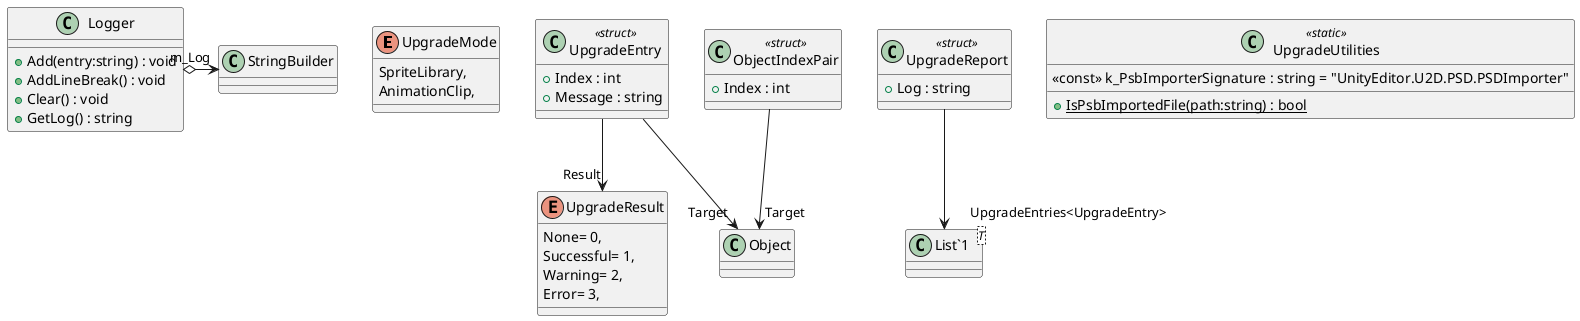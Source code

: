 @startuml
enum UpgradeMode {
    SpriteLibrary,
    AnimationClip,
}
enum UpgradeResult {
    None= 0,
    Successful= 1,
    Warning= 2,
    Error= 3,
}
class ObjectIndexPair <<struct>> {
    + Index : int
}
class UpgradeEntry <<struct>> {
    + Index : int
    + Message : string
}
class UpgradeReport <<struct>> {
    + Log : string
}
class Logger {
    + Add(entry:string) : void
    + AddLineBreak() : void
    + Clear() : void
    + GetLog() : string
}
class UpgradeUtilities <<static>> {
    <<const>> k_PsbImporterSignature : string = "UnityEditor.U2D.PSD.PSDImporter"
    + {static} IsPsbImportedFile(path:string) : bool
}
class "List`1"<T> {
}
ObjectIndexPair --> "Target" Object
UpgradeEntry --> "Target" Object
UpgradeEntry --> "Result" UpgradeResult
UpgradeReport --> "UpgradeEntries<UpgradeEntry>" "List`1"
Logger o-> "m_Log" StringBuilder
@enduml
